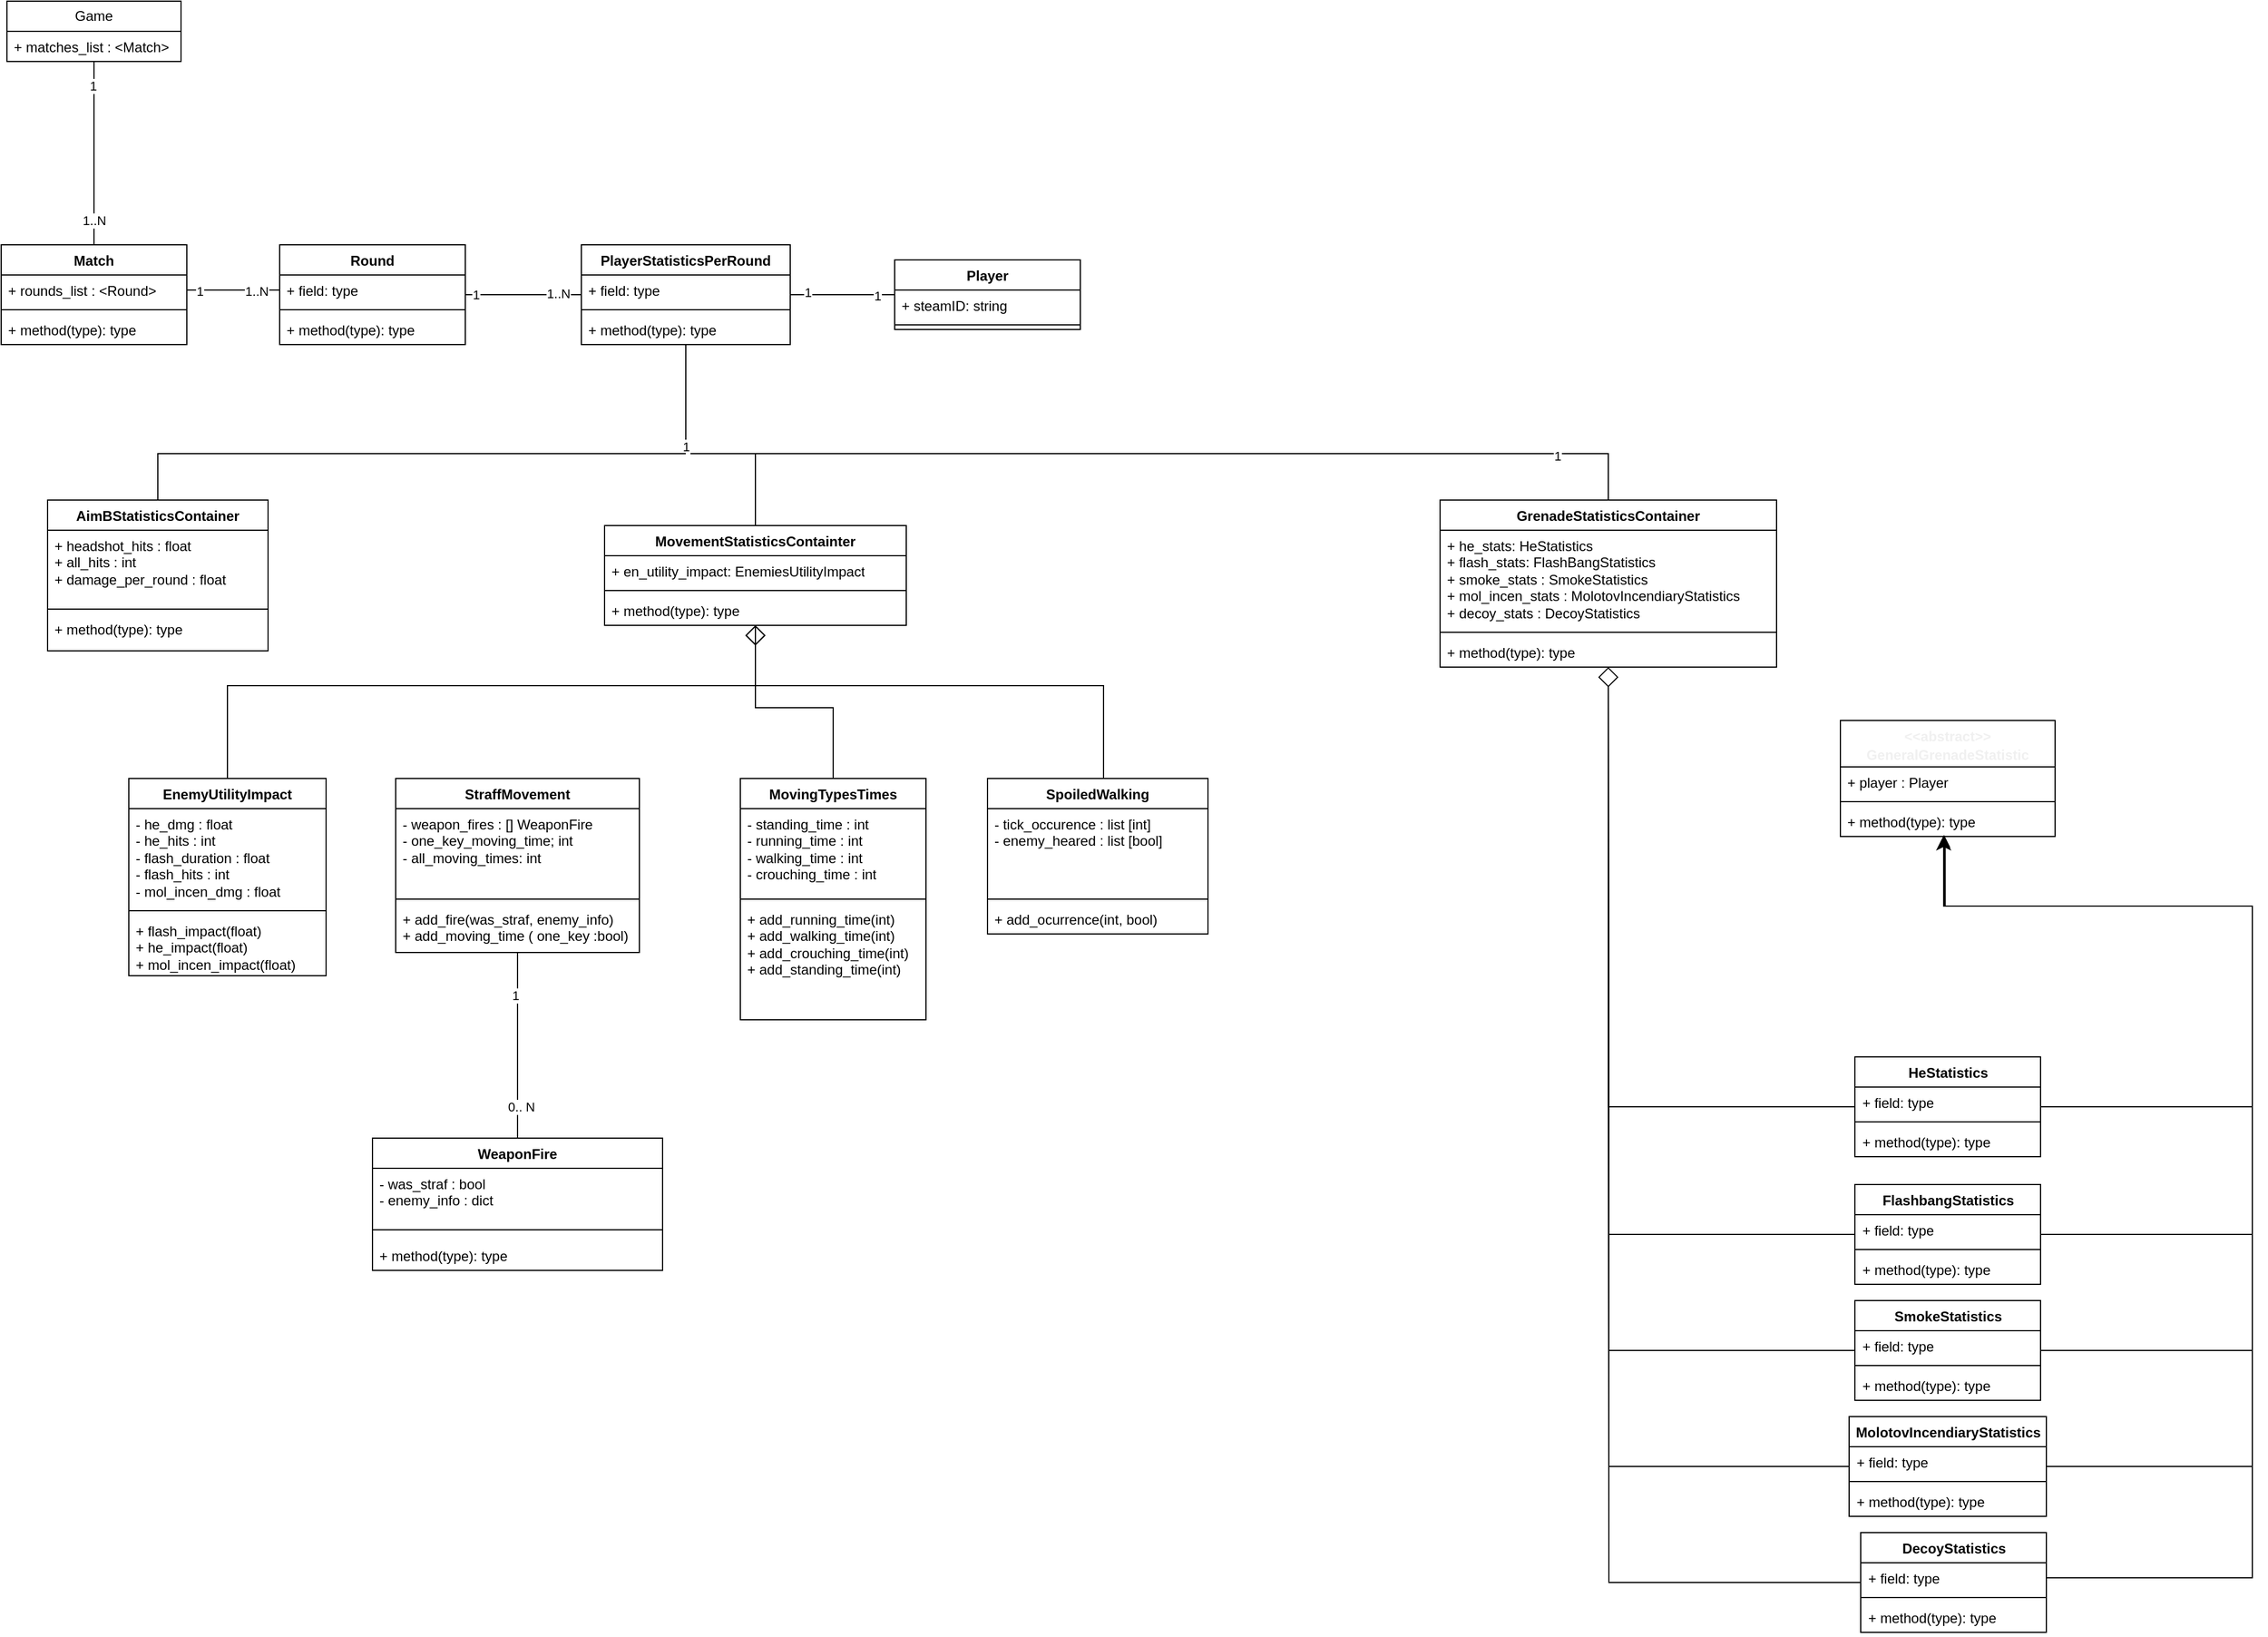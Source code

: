 <mxfile version="21.6.1" type="github">
  <diagram name="Page-1" id="hJo40T_83tcf31W40L3I">
    <mxGraphModel dx="1195" dy="633" grid="1" gridSize="10" guides="1" tooltips="1" connect="1" arrows="1" fold="1" page="1" pageScale="1" pageWidth="827" pageHeight="1169" math="0" shadow="0">
      <root>
        <mxCell id="0" />
        <mxCell id="1" parent="0" />
        <mxCell id="QiXR73xLZiOVpb5xyqRf-2" value="Game" style="swimlane;fontStyle=0;childLayout=stackLayout;horizontal=1;startSize=26;fillColor=none;horizontalStack=0;resizeParent=1;resizeParentMax=0;resizeLast=0;collapsible=1;marginBottom=0;whiteSpace=wrap;html=1;" parent="1" vertex="1">
          <mxGeometry x="35" y="170" width="150" height="52" as="geometry" />
        </mxCell>
        <mxCell id="QiXR73xLZiOVpb5xyqRf-3" value="+ matches_list : &amp;lt;Match&amp;gt;" style="text;strokeColor=none;fillColor=none;align=left;verticalAlign=top;spacingLeft=4;spacingRight=4;overflow=hidden;rotatable=0;points=[[0,0.5],[1,0.5]];portConstraint=eastwest;whiteSpace=wrap;html=1;" parent="QiXR73xLZiOVpb5xyqRf-2" vertex="1">
          <mxGeometry y="26" width="150" height="26" as="geometry" />
        </mxCell>
        <mxCell id="QiXR73xLZiOVpb5xyqRf-52" style="edgeStyle=orthogonalEdgeStyle;rounded=0;orthogonalLoop=1;jettySize=auto;html=1;endArrow=none;endFill=0;startArrow=none;startFill=0;endSize=10;startSize=10;" parent="1" source="QiXR73xLZiOVpb5xyqRf-6" target="QiXR73xLZiOVpb5xyqRf-2" edge="1">
          <mxGeometry relative="1" as="geometry" />
        </mxCell>
        <mxCell id="spZrkNUQqCgt04SdgscV-13" value="1" style="edgeLabel;html=1;align=center;verticalAlign=middle;resizable=0;points=[];" parent="QiXR73xLZiOVpb5xyqRf-52" vertex="1" connectable="0">
          <mxGeometry x="0.736" y="1" relative="1" as="geometry">
            <mxPoint as="offset" />
          </mxGeometry>
        </mxCell>
        <mxCell id="spZrkNUQqCgt04SdgscV-14" value="1..N" style="edgeLabel;html=1;align=center;verticalAlign=middle;resizable=0;points=[];" parent="QiXR73xLZiOVpb5xyqRf-52" vertex="1" connectable="0">
          <mxGeometry x="-0.73" y="4" relative="1" as="geometry">
            <mxPoint x="4" as="offset" />
          </mxGeometry>
        </mxCell>
        <mxCell id="QiXR73xLZiOVpb5xyqRf-6" value="Match" style="swimlane;fontStyle=1;align=center;verticalAlign=top;childLayout=stackLayout;horizontal=1;startSize=26;horizontalStack=0;resizeParent=1;resizeParentMax=0;resizeLast=0;collapsible=1;marginBottom=0;whiteSpace=wrap;html=1;" parent="1" vertex="1">
          <mxGeometry x="30" y="380" width="160" height="86" as="geometry" />
        </mxCell>
        <mxCell id="QiXR73xLZiOVpb5xyqRf-7" value="+ rounds_list : &amp;lt;Round&amp;gt;&lt;br&gt;" style="text;strokeColor=none;fillColor=none;align=left;verticalAlign=top;spacingLeft=4;spacingRight=4;overflow=hidden;rotatable=0;points=[[0,0.5],[1,0.5]];portConstraint=eastwest;whiteSpace=wrap;html=1;" parent="QiXR73xLZiOVpb5xyqRf-6" vertex="1">
          <mxGeometry y="26" width="160" height="26" as="geometry" />
        </mxCell>
        <mxCell id="QiXR73xLZiOVpb5xyqRf-8" value="" style="line;strokeWidth=1;fillColor=none;align=left;verticalAlign=middle;spacingTop=-1;spacingLeft=3;spacingRight=3;rotatable=0;labelPosition=right;points=[];portConstraint=eastwest;strokeColor=inherit;" parent="QiXR73xLZiOVpb5xyqRf-6" vertex="1">
          <mxGeometry y="52" width="160" height="8" as="geometry" />
        </mxCell>
        <mxCell id="QiXR73xLZiOVpb5xyqRf-9" value="+ method(type): type" style="text;strokeColor=none;fillColor=none;align=left;verticalAlign=top;spacingLeft=4;spacingRight=4;overflow=hidden;rotatable=0;points=[[0,0.5],[1,0.5]];portConstraint=eastwest;whiteSpace=wrap;html=1;" parent="QiXR73xLZiOVpb5xyqRf-6" vertex="1">
          <mxGeometry y="60" width="160" height="26" as="geometry" />
        </mxCell>
        <mxCell id="spZrkNUQqCgt04SdgscV-5" style="edgeStyle=orthogonalEdgeStyle;rounded=0;orthogonalLoop=1;jettySize=auto;html=1;entryX=0.5;entryY=0;entryDx=0;entryDy=0;startArrow=none;startFill=0;endArrow=none;endFill=0;startSize=10;endSize=10;" parent="1" source="QiXR73xLZiOVpb5xyqRf-10" target="spZrkNUQqCgt04SdgscV-1" edge="1">
          <mxGeometry relative="1" as="geometry">
            <Array as="points">
              <mxPoint x="620" y="560" />
              <mxPoint x="1415" y="560" />
            </Array>
          </mxGeometry>
        </mxCell>
        <mxCell id="spZrkNUQqCgt04SdgscV-26" value="1" style="edgeLabel;html=1;align=center;verticalAlign=middle;resizable=0;points=[];" parent="spZrkNUQqCgt04SdgscV-5" vertex="1" connectable="0">
          <mxGeometry x="-0.811" relative="1" as="geometry">
            <mxPoint as="offset" />
          </mxGeometry>
        </mxCell>
        <mxCell id="spZrkNUQqCgt04SdgscV-27" value="1" style="edgeLabel;html=1;align=center;verticalAlign=middle;resizable=0;points=[];" parent="spZrkNUQqCgt04SdgscV-5" vertex="1" connectable="0">
          <mxGeometry x="0.819" y="-2" relative="1" as="geometry">
            <mxPoint as="offset" />
          </mxGeometry>
        </mxCell>
        <mxCell id="QiXR73xLZiOVpb5xyqRf-10" value="PlayerStatisticsPerRound" style="swimlane;fontStyle=1;align=center;verticalAlign=top;childLayout=stackLayout;horizontal=1;startSize=26;horizontalStack=0;resizeParent=1;resizeParentMax=0;resizeLast=0;collapsible=1;marginBottom=0;whiteSpace=wrap;html=1;" parent="1" vertex="1">
          <mxGeometry x="530" y="380" width="180" height="86" as="geometry" />
        </mxCell>
        <mxCell id="QiXR73xLZiOVpb5xyqRf-11" value="+ field: type" style="text;strokeColor=none;fillColor=none;align=left;verticalAlign=top;spacingLeft=4;spacingRight=4;overflow=hidden;rotatable=0;points=[[0,0.5],[1,0.5]];portConstraint=eastwest;whiteSpace=wrap;html=1;" parent="QiXR73xLZiOVpb5xyqRf-10" vertex="1">
          <mxGeometry y="26" width="180" height="26" as="geometry" />
        </mxCell>
        <mxCell id="QiXR73xLZiOVpb5xyqRf-12" value="" style="line;strokeWidth=1;fillColor=none;align=left;verticalAlign=middle;spacingTop=-1;spacingLeft=3;spacingRight=3;rotatable=0;labelPosition=right;points=[];portConstraint=eastwest;strokeColor=inherit;" parent="QiXR73xLZiOVpb5xyqRf-10" vertex="1">
          <mxGeometry y="52" width="180" height="8" as="geometry" />
        </mxCell>
        <mxCell id="QiXR73xLZiOVpb5xyqRf-13" value="+ method(type): type" style="text;strokeColor=none;fillColor=none;align=left;verticalAlign=top;spacingLeft=4;spacingRight=4;overflow=hidden;rotatable=0;points=[[0,0.5],[1,0.5]];portConstraint=eastwest;whiteSpace=wrap;html=1;" parent="QiXR73xLZiOVpb5xyqRf-10" vertex="1">
          <mxGeometry y="60" width="180" height="26" as="geometry" />
        </mxCell>
        <mxCell id="QiXR73xLZiOVpb5xyqRf-15" style="edgeStyle=orthogonalEdgeStyle;rounded=0;orthogonalLoop=1;jettySize=auto;html=1;entryX=0;entryY=0.5;entryDx=0;entryDy=0;endArrow=none;endFill=0;startArrow=none;startFill=0;endSize=10;startSize=10;" parent="1" source="QiXR73xLZiOVpb5xyqRf-7" target="X4iNpUNOagSBQA0nPWVd-2" edge="1">
          <mxGeometry relative="1" as="geometry" />
        </mxCell>
        <mxCell id="spZrkNUQqCgt04SdgscV-15" value="1" style="edgeLabel;html=1;align=center;verticalAlign=middle;resizable=0;points=[];" parent="QiXR73xLZiOVpb5xyqRf-15" vertex="1" connectable="0">
          <mxGeometry x="-0.738" y="-1" relative="1" as="geometry">
            <mxPoint as="offset" />
          </mxGeometry>
        </mxCell>
        <mxCell id="spZrkNUQqCgt04SdgscV-16" value="1..N" style="edgeLabel;html=1;align=center;verticalAlign=middle;resizable=0;points=[];" parent="QiXR73xLZiOVpb5xyqRf-15" vertex="1" connectable="0">
          <mxGeometry x="0.7" y="2" relative="1" as="geometry">
            <mxPoint x="-8" y="3" as="offset" />
          </mxGeometry>
        </mxCell>
        <mxCell id="QiXR73xLZiOVpb5xyqRf-16" value="&lt;font style=&quot;font-size: 12px;&quot;&gt;&amp;lt;&amp;lt;abstract&amp;gt;&amp;gt;&lt;br&gt;&lt;/font&gt;&lt;div style=&quot;line-height: 19px;&quot;&gt;&lt;font style=&quot;font-size: 12px;&quot;&gt;GeneralGrenadeStatistic&lt;/font&gt;&lt;/div&gt;" style="swimlane;fontStyle=1;align=center;verticalAlign=top;childLayout=stackLayout;horizontal=1;startSize=40;horizontalStack=0;resizeParent=1;resizeParentMax=0;resizeLast=0;collapsible=1;marginBottom=0;whiteSpace=wrap;html=1;fontFamily=Helvetica;fontColor=#F0F0F0;labelBackgroundColor=none;" parent="1" vertex="1">
          <mxGeometry x="1615" y="790" width="185" height="100" as="geometry">
            <mxRectangle x="495" y="530" width="180" height="50" as="alternateBounds" />
          </mxGeometry>
        </mxCell>
        <mxCell id="QiXR73xLZiOVpb5xyqRf-17" value="+ player : Player&lt;br&gt;" style="text;strokeColor=none;fillColor=none;align=left;verticalAlign=top;spacingLeft=4;spacingRight=4;overflow=hidden;rotatable=0;points=[[0,0.5],[1,0.5]];portConstraint=eastwest;whiteSpace=wrap;html=1;" parent="QiXR73xLZiOVpb5xyqRf-16" vertex="1">
          <mxGeometry y="40" width="185" height="26" as="geometry" />
        </mxCell>
        <mxCell id="QiXR73xLZiOVpb5xyqRf-18" value="" style="line;strokeWidth=1;fillColor=none;align=left;verticalAlign=middle;spacingTop=-1;spacingLeft=3;spacingRight=3;rotatable=0;labelPosition=right;points=[];portConstraint=eastwest;strokeColor=inherit;" parent="QiXR73xLZiOVpb5xyqRf-16" vertex="1">
          <mxGeometry y="66" width="185" height="8" as="geometry" />
        </mxCell>
        <mxCell id="QiXR73xLZiOVpb5xyqRf-19" value="+ method(type): type" style="text;strokeColor=none;fillColor=none;align=left;verticalAlign=top;spacingLeft=4;spacingRight=4;overflow=hidden;rotatable=0;points=[[0,0.5],[1,0.5]];portConstraint=eastwest;whiteSpace=wrap;html=1;" parent="QiXR73xLZiOVpb5xyqRf-16" vertex="1">
          <mxGeometry y="74" width="185" height="26" as="geometry" />
        </mxCell>
        <mxCell id="QiXR73xLZiOVpb5xyqRf-40" style="edgeStyle=orthogonalEdgeStyle;rounded=0;orthogonalLoop=1;jettySize=auto;html=1;entryX=0.481;entryY=0.962;entryDx=0;entryDy=0;entryPerimeter=0;endSize=10;" parent="1" source="QiXR73xLZiOVpb5xyqRf-24" target="QiXR73xLZiOVpb5xyqRf-19" edge="1">
          <mxGeometry relative="1" as="geometry">
            <Array as="points">
              <mxPoint x="1970" y="1123.0" />
              <mxPoint x="1970" y="950.0" />
              <mxPoint x="1704" y="950.0" />
            </Array>
          </mxGeometry>
        </mxCell>
        <mxCell id="spZrkNUQqCgt04SdgscV-32" style="edgeStyle=orthogonalEdgeStyle;rounded=0;orthogonalLoop=1;jettySize=auto;html=1;endArrow=diamond;endFill=0;endSize=15;startSize=15;strokeWidth=1;" parent="1" source="QiXR73xLZiOVpb5xyqRf-24" target="spZrkNUQqCgt04SdgscV-1" edge="1">
          <mxGeometry relative="1" as="geometry" />
        </mxCell>
        <mxCell id="QiXR73xLZiOVpb5xyqRf-24" value="HeStatistics" style="swimlane;fontStyle=1;align=center;verticalAlign=top;childLayout=stackLayout;horizontal=1;startSize=26;horizontalStack=0;resizeParent=1;resizeParentMax=0;resizeLast=0;collapsible=1;marginBottom=0;whiteSpace=wrap;html=1;" parent="1" vertex="1">
          <mxGeometry x="1627.5" y="1080.0" width="160" height="86" as="geometry" />
        </mxCell>
        <mxCell id="QiXR73xLZiOVpb5xyqRf-25" value="+ field: type" style="text;strokeColor=none;fillColor=none;align=left;verticalAlign=top;spacingLeft=4;spacingRight=4;overflow=hidden;rotatable=0;points=[[0,0.5],[1,0.5]];portConstraint=eastwest;whiteSpace=wrap;html=1;" parent="QiXR73xLZiOVpb5xyqRf-24" vertex="1">
          <mxGeometry y="26" width="160" height="26" as="geometry" />
        </mxCell>
        <mxCell id="QiXR73xLZiOVpb5xyqRf-26" value="" style="line;strokeWidth=1;fillColor=none;align=left;verticalAlign=middle;spacingTop=-1;spacingLeft=3;spacingRight=3;rotatable=0;labelPosition=right;points=[];portConstraint=eastwest;strokeColor=inherit;" parent="QiXR73xLZiOVpb5xyqRf-24" vertex="1">
          <mxGeometry y="52" width="160" height="8" as="geometry" />
        </mxCell>
        <mxCell id="QiXR73xLZiOVpb5xyqRf-27" value="+ method(type): type" style="text;strokeColor=none;fillColor=none;align=left;verticalAlign=top;spacingLeft=4;spacingRight=4;overflow=hidden;rotatable=0;points=[[0,0.5],[1,0.5]];portConstraint=eastwest;whiteSpace=wrap;html=1;" parent="QiXR73xLZiOVpb5xyqRf-24" vertex="1">
          <mxGeometry y="60" width="160" height="26" as="geometry" />
        </mxCell>
        <mxCell id="spZrkNUQqCgt04SdgscV-30" style="edgeStyle=orthogonalEdgeStyle;rounded=0;orthogonalLoop=1;jettySize=auto;html=1;" parent="1" source="QiXR73xLZiOVpb5xyqRf-28" target="QiXR73xLZiOVpb5xyqRf-16" edge="1">
          <mxGeometry relative="1" as="geometry">
            <Array as="points">
              <mxPoint x="1970" y="1233.0" />
              <mxPoint x="1970" y="950.0" />
              <mxPoint x="1705" y="950.0" />
            </Array>
          </mxGeometry>
        </mxCell>
        <mxCell id="spZrkNUQqCgt04SdgscV-34" style="edgeStyle=orthogonalEdgeStyle;rounded=0;orthogonalLoop=1;jettySize=auto;html=1;endArrow=none;endFill=0;" parent="1" source="QiXR73xLZiOVpb5xyqRf-28" edge="1">
          <mxGeometry relative="1" as="geometry">
            <mxPoint x="1415" y="760" as="targetPoint" />
          </mxGeometry>
        </mxCell>
        <mxCell id="QiXR73xLZiOVpb5xyqRf-28" value="FlashbangStatistics" style="swimlane;fontStyle=1;align=center;verticalAlign=top;childLayout=stackLayout;horizontal=1;startSize=26;horizontalStack=0;resizeParent=1;resizeParentMax=0;resizeLast=0;collapsible=1;marginBottom=0;whiteSpace=wrap;html=1;" parent="1" vertex="1">
          <mxGeometry x="1627.5" y="1190.0" width="160" height="86" as="geometry" />
        </mxCell>
        <mxCell id="QiXR73xLZiOVpb5xyqRf-29" value="+ field: type" style="text;strokeColor=none;fillColor=none;align=left;verticalAlign=top;spacingLeft=4;spacingRight=4;overflow=hidden;rotatable=0;points=[[0,0.5],[1,0.5]];portConstraint=eastwest;whiteSpace=wrap;html=1;" parent="QiXR73xLZiOVpb5xyqRf-28" vertex="1">
          <mxGeometry y="26" width="160" height="26" as="geometry" />
        </mxCell>
        <mxCell id="QiXR73xLZiOVpb5xyqRf-30" value="" style="line;strokeWidth=1;fillColor=none;align=left;verticalAlign=middle;spacingTop=-1;spacingLeft=3;spacingRight=3;rotatable=0;labelPosition=right;points=[];portConstraint=eastwest;strokeColor=inherit;" parent="QiXR73xLZiOVpb5xyqRf-28" vertex="1">
          <mxGeometry y="52" width="160" height="8" as="geometry" />
        </mxCell>
        <mxCell id="QiXR73xLZiOVpb5xyqRf-31" value="+ method(type): type" style="text;strokeColor=none;fillColor=none;align=left;verticalAlign=top;spacingLeft=4;spacingRight=4;overflow=hidden;rotatable=0;points=[[0,0.5],[1,0.5]];portConstraint=eastwest;whiteSpace=wrap;html=1;" parent="QiXR73xLZiOVpb5xyqRf-28" vertex="1">
          <mxGeometry y="60" width="160" height="26" as="geometry" />
        </mxCell>
        <mxCell id="uZv1GPvGloLK0zktThD6-3" style="edgeStyle=orthogonalEdgeStyle;rounded=0;orthogonalLoop=1;jettySize=auto;html=1;entryX=0.483;entryY=1.026;entryDx=0;entryDy=0;entryPerimeter=0;" parent="1" source="QiXR73xLZiOVpb5xyqRf-32" target="QiXR73xLZiOVpb5xyqRf-19" edge="1">
          <mxGeometry relative="1" as="geometry">
            <Array as="points">
              <mxPoint x="1970" y="1333.0" />
              <mxPoint x="1970" y="950.0" />
              <mxPoint x="1704" y="950.0" />
            </Array>
          </mxGeometry>
        </mxCell>
        <mxCell id="spZrkNUQqCgt04SdgscV-35" style="edgeStyle=orthogonalEdgeStyle;rounded=0;orthogonalLoop=1;jettySize=auto;html=1;endArrow=none;endFill=0;" parent="1" source="QiXR73xLZiOVpb5xyqRf-32" edge="1">
          <mxGeometry relative="1" as="geometry">
            <mxPoint x="1415" y="760" as="targetPoint" />
          </mxGeometry>
        </mxCell>
        <mxCell id="QiXR73xLZiOVpb5xyqRf-32" value="SmokeStatistics" style="swimlane;fontStyle=1;align=center;verticalAlign=top;childLayout=stackLayout;horizontal=1;startSize=26;horizontalStack=0;resizeParent=1;resizeParentMax=0;resizeLast=0;collapsible=1;marginBottom=0;whiteSpace=wrap;html=1;" parent="1" vertex="1">
          <mxGeometry x="1627.5" y="1290.0" width="160" height="86" as="geometry" />
        </mxCell>
        <mxCell id="QiXR73xLZiOVpb5xyqRf-33" value="+ field: type" style="text;strokeColor=none;fillColor=none;align=left;verticalAlign=top;spacingLeft=4;spacingRight=4;overflow=hidden;rotatable=0;points=[[0,0.5],[1,0.5]];portConstraint=eastwest;whiteSpace=wrap;html=1;" parent="QiXR73xLZiOVpb5xyqRf-32" vertex="1">
          <mxGeometry y="26" width="160" height="26" as="geometry" />
        </mxCell>
        <mxCell id="QiXR73xLZiOVpb5xyqRf-34" value="" style="line;strokeWidth=1;fillColor=none;align=left;verticalAlign=middle;spacingTop=-1;spacingLeft=3;spacingRight=3;rotatable=0;labelPosition=right;points=[];portConstraint=eastwest;strokeColor=inherit;" parent="QiXR73xLZiOVpb5xyqRf-32" vertex="1">
          <mxGeometry y="52" width="160" height="8" as="geometry" />
        </mxCell>
        <mxCell id="QiXR73xLZiOVpb5xyqRf-35" value="+ method(type): type" style="text;strokeColor=none;fillColor=none;align=left;verticalAlign=top;spacingLeft=4;spacingRight=4;overflow=hidden;rotatable=0;points=[[0,0.5],[1,0.5]];portConstraint=eastwest;whiteSpace=wrap;html=1;" parent="QiXR73xLZiOVpb5xyqRf-32" vertex="1">
          <mxGeometry y="60" width="160" height="26" as="geometry" />
        </mxCell>
        <mxCell id="uZv1GPvGloLK0zktThD6-2" style="edgeStyle=orthogonalEdgeStyle;rounded=0;orthogonalLoop=1;jettySize=auto;html=1;entryX=0.483;entryY=0.965;entryDx=0;entryDy=0;entryPerimeter=0;endArrow=none;endFill=0;" parent="1" source="QiXR73xLZiOVpb5xyqRf-36" target="QiXR73xLZiOVpb5xyqRf-19" edge="1">
          <mxGeometry relative="1" as="geometry">
            <Array as="points">
              <mxPoint x="1970" y="1433.0" />
              <mxPoint x="1970" y="950.0" />
              <mxPoint x="1704" y="950.0" />
            </Array>
          </mxGeometry>
        </mxCell>
        <mxCell id="spZrkNUQqCgt04SdgscV-36" style="edgeStyle=orthogonalEdgeStyle;rounded=0;orthogonalLoop=1;jettySize=auto;html=1;endArrow=none;endFill=0;" parent="1" source="QiXR73xLZiOVpb5xyqRf-36" edge="1">
          <mxGeometry relative="1" as="geometry">
            <mxPoint x="1415" y="760" as="targetPoint" />
          </mxGeometry>
        </mxCell>
        <mxCell id="QiXR73xLZiOVpb5xyqRf-36" value="MolotovIncendiaryStatistics&lt;br&gt;" style="swimlane;fontStyle=1;align=center;verticalAlign=top;childLayout=stackLayout;horizontal=1;startSize=26;horizontalStack=0;resizeParent=1;resizeParentMax=0;resizeLast=0;collapsible=1;marginBottom=0;whiteSpace=wrap;html=1;" parent="1" vertex="1">
          <mxGeometry x="1622.5" y="1390.0" width="170" height="86" as="geometry" />
        </mxCell>
        <mxCell id="QiXR73xLZiOVpb5xyqRf-37" value="+ field: type" style="text;strokeColor=none;fillColor=none;align=left;verticalAlign=top;spacingLeft=4;spacingRight=4;overflow=hidden;rotatable=0;points=[[0,0.5],[1,0.5]];portConstraint=eastwest;whiteSpace=wrap;html=1;" parent="QiXR73xLZiOVpb5xyqRf-36" vertex="1">
          <mxGeometry y="26" width="170" height="26" as="geometry" />
        </mxCell>
        <mxCell id="QiXR73xLZiOVpb5xyqRf-38" value="" style="line;strokeWidth=1;fillColor=none;align=left;verticalAlign=middle;spacingTop=-1;spacingLeft=3;spacingRight=3;rotatable=0;labelPosition=right;points=[];portConstraint=eastwest;strokeColor=inherit;" parent="QiXR73xLZiOVpb5xyqRf-36" vertex="1">
          <mxGeometry y="52" width="170" height="8" as="geometry" />
        </mxCell>
        <mxCell id="QiXR73xLZiOVpb5xyqRf-39" value="+ method(type): type" style="text;strokeColor=none;fillColor=none;align=left;verticalAlign=top;spacingLeft=4;spacingRight=4;overflow=hidden;rotatable=0;points=[[0,0.5],[1,0.5]];portConstraint=eastwest;whiteSpace=wrap;html=1;" parent="QiXR73xLZiOVpb5xyqRf-36" vertex="1">
          <mxGeometry y="60" width="170" height="26" as="geometry" />
        </mxCell>
        <mxCell id="X4iNpUNOagSBQA0nPWVd-7" style="edgeStyle=orthogonalEdgeStyle;rounded=0;orthogonalLoop=1;jettySize=auto;html=1;endArrow=none;endFill=0;startArrow=none;startFill=0;endSize=10;startSize=10;" parent="1" source="QiXR73xLZiOVpb5xyqRf-47" target="QiXR73xLZiOVpb5xyqRf-10" edge="1">
          <mxGeometry relative="1" as="geometry" />
        </mxCell>
        <mxCell id="spZrkNUQqCgt04SdgscV-23" value="1" style="edgeLabel;html=1;align=center;verticalAlign=middle;resizable=0;points=[];" parent="X4iNpUNOagSBQA0nPWVd-7" vertex="1" connectable="0">
          <mxGeometry x="-0.655" y="1" relative="1" as="geometry">
            <mxPoint as="offset" />
          </mxGeometry>
        </mxCell>
        <mxCell id="spZrkNUQqCgt04SdgscV-24" value="1" style="edgeLabel;html=1;align=center;verticalAlign=middle;resizable=0;points=[];" parent="X4iNpUNOagSBQA0nPWVd-7" vertex="1" connectable="0">
          <mxGeometry x="0.678" y="-2" relative="1" as="geometry">
            <mxPoint as="offset" />
          </mxGeometry>
        </mxCell>
        <mxCell id="QiXR73xLZiOVpb5xyqRf-47" value="Player&lt;br&gt;" style="swimlane;fontStyle=1;align=center;verticalAlign=top;childLayout=stackLayout;horizontal=1;startSize=26;horizontalStack=0;resizeParent=1;resizeParentMax=0;resizeLast=0;collapsible=1;marginBottom=0;whiteSpace=wrap;html=1;" parent="1" vertex="1">
          <mxGeometry x="800" y="393" width="160" height="60" as="geometry" />
        </mxCell>
        <mxCell id="QiXR73xLZiOVpb5xyqRf-48" value="+ steamID: string&lt;br&gt;" style="text;strokeColor=none;fillColor=none;align=left;verticalAlign=top;spacingLeft=4;spacingRight=4;overflow=hidden;rotatable=0;points=[[0,0.5],[1,0.5]];portConstraint=eastwest;whiteSpace=wrap;html=1;" parent="QiXR73xLZiOVpb5xyqRf-47" vertex="1">
          <mxGeometry y="26" width="160" height="26" as="geometry" />
        </mxCell>
        <mxCell id="QiXR73xLZiOVpb5xyqRf-49" value="" style="line;strokeWidth=1;fillColor=none;align=left;verticalAlign=middle;spacingTop=-1;spacingLeft=3;spacingRight=3;rotatable=0;labelPosition=right;points=[];portConstraint=eastwest;strokeColor=inherit;" parent="QiXR73xLZiOVpb5xyqRf-47" vertex="1">
          <mxGeometry y="52" width="160" height="8" as="geometry" />
        </mxCell>
        <mxCell id="X4iNpUNOagSBQA0nPWVd-5" style="edgeStyle=orthogonalEdgeStyle;rounded=0;orthogonalLoop=1;jettySize=auto;html=1;endArrow=none;endFill=0;startArrow=none;startFill=0;endSize=10;startSize=10;" parent="1" source="X4iNpUNOagSBQA0nPWVd-1" target="QiXR73xLZiOVpb5xyqRf-10" edge="1">
          <mxGeometry relative="1" as="geometry" />
        </mxCell>
        <mxCell id="spZrkNUQqCgt04SdgscV-19" value="1" style="edgeLabel;html=1;align=center;verticalAlign=middle;resizable=0;points=[];" parent="X4iNpUNOagSBQA0nPWVd-5" vertex="1" connectable="0">
          <mxGeometry x="-0.823" relative="1" as="geometry">
            <mxPoint as="offset" />
          </mxGeometry>
        </mxCell>
        <mxCell id="spZrkNUQqCgt04SdgscV-20" value="1..N" style="edgeLabel;html=1;align=center;verticalAlign=middle;resizable=0;points=[];" parent="X4iNpUNOagSBQA0nPWVd-5" vertex="1" connectable="0">
          <mxGeometry x="0.793" y="1" relative="1" as="geometry">
            <mxPoint x="-10" as="offset" />
          </mxGeometry>
        </mxCell>
        <mxCell id="X4iNpUNOagSBQA0nPWVd-1" value="Round" style="swimlane;fontStyle=1;align=center;verticalAlign=top;childLayout=stackLayout;horizontal=1;startSize=26;horizontalStack=0;resizeParent=1;resizeParentMax=0;resizeLast=0;collapsible=1;marginBottom=0;whiteSpace=wrap;html=1;" parent="1" vertex="1">
          <mxGeometry x="270" y="380" width="160" height="86" as="geometry" />
        </mxCell>
        <mxCell id="X4iNpUNOagSBQA0nPWVd-2" value="+ field: type" style="text;strokeColor=none;fillColor=none;align=left;verticalAlign=top;spacingLeft=4;spacingRight=4;overflow=hidden;rotatable=0;points=[[0,0.5],[1,0.5]];portConstraint=eastwest;whiteSpace=wrap;html=1;" parent="X4iNpUNOagSBQA0nPWVd-1" vertex="1">
          <mxGeometry y="26" width="160" height="26" as="geometry" />
        </mxCell>
        <mxCell id="X4iNpUNOagSBQA0nPWVd-3" value="" style="line;strokeWidth=1;fillColor=none;align=left;verticalAlign=middle;spacingTop=-1;spacingLeft=3;spacingRight=3;rotatable=0;labelPosition=right;points=[];portConstraint=eastwest;strokeColor=inherit;" parent="X4iNpUNOagSBQA0nPWVd-1" vertex="1">
          <mxGeometry y="52" width="160" height="8" as="geometry" />
        </mxCell>
        <mxCell id="X4iNpUNOagSBQA0nPWVd-4" value="+ method(type): type" style="text;strokeColor=none;fillColor=none;align=left;verticalAlign=top;spacingLeft=4;spacingRight=4;overflow=hidden;rotatable=0;points=[[0,0.5],[1,0.5]];portConstraint=eastwest;whiteSpace=wrap;html=1;" parent="X4iNpUNOagSBQA0nPWVd-1" vertex="1">
          <mxGeometry y="60" width="160" height="26" as="geometry" />
        </mxCell>
        <mxCell id="X4iNpUNOagSBQA0nPWVd-16" style="edgeStyle=orthogonalEdgeStyle;rounded=0;orthogonalLoop=1;jettySize=auto;html=1;entryX=0.488;entryY=1.038;entryDx=0;entryDy=0;entryPerimeter=0;exitX=1;exitY=0.5;exitDx=0;exitDy=0;startSize=10;" parent="1" source="spZrkNUQqCgt04SdgscV-28" target="QiXR73xLZiOVpb5xyqRf-19" edge="1">
          <mxGeometry relative="1" as="geometry">
            <mxPoint x="1910" y="1590.0" as="sourcePoint" />
            <Array as="points">
              <mxPoint x="1970" y="1529.0" />
              <mxPoint x="1970" y="950.0" />
              <mxPoint x="1705" y="950.0" />
            </Array>
          </mxGeometry>
        </mxCell>
        <mxCell id="spZrkNUQqCgt04SdgscV-37" style="edgeStyle=orthogonalEdgeStyle;rounded=0;orthogonalLoop=1;jettySize=auto;html=1;endArrow=none;endFill=0;" parent="1" source="X4iNpUNOagSBQA0nPWVd-9" edge="1">
          <mxGeometry relative="1" as="geometry">
            <mxPoint x="1415" y="760" as="targetPoint" />
          </mxGeometry>
        </mxCell>
        <mxCell id="X4iNpUNOagSBQA0nPWVd-9" value="DecoyStatistics&lt;br&gt;" style="swimlane;fontStyle=1;align=center;verticalAlign=top;childLayout=stackLayout;horizontal=1;startSize=26;horizontalStack=0;resizeParent=1;resizeParentMax=0;resizeLast=0;collapsible=1;marginBottom=0;whiteSpace=wrap;html=1;" parent="1" vertex="1">
          <mxGeometry x="1632.5" y="1490.0" width="160" height="86" as="geometry">
            <mxRectangle x="900" y="720" width="130" height="30" as="alternateBounds" />
          </mxGeometry>
        </mxCell>
        <mxCell id="spZrkNUQqCgt04SdgscV-28" value="+ field: type" style="text;strokeColor=none;fillColor=none;align=left;verticalAlign=top;spacingLeft=4;spacingRight=4;overflow=hidden;rotatable=0;points=[[0,0.5],[1,0.5]];portConstraint=eastwest;whiteSpace=wrap;html=1;" parent="X4iNpUNOagSBQA0nPWVd-9" vertex="1">
          <mxGeometry y="26" width="160" height="26" as="geometry" />
        </mxCell>
        <mxCell id="X4iNpUNOagSBQA0nPWVd-11" value="" style="line;strokeWidth=1;fillColor=none;align=left;verticalAlign=middle;spacingTop=-1;spacingLeft=3;spacingRight=3;rotatable=0;labelPosition=right;points=[];portConstraint=eastwest;strokeColor=inherit;" parent="X4iNpUNOagSBQA0nPWVd-9" vertex="1">
          <mxGeometry y="52" width="160" height="8" as="geometry" />
        </mxCell>
        <mxCell id="X4iNpUNOagSBQA0nPWVd-12" value="+ method(type): type" style="text;strokeColor=none;fillColor=none;align=left;verticalAlign=top;spacingLeft=4;spacingRight=4;overflow=hidden;rotatable=0;points=[[0,0.5],[1,0.5]];portConstraint=eastwest;whiteSpace=wrap;html=1;" parent="X4iNpUNOagSBQA0nPWVd-9" vertex="1">
          <mxGeometry y="60" width="160" height="26" as="geometry" />
        </mxCell>
        <mxCell id="spZrkNUQqCgt04SdgscV-1" value="GrenadeStatisticsContainer&lt;br&gt;" style="swimlane;fontStyle=1;align=center;verticalAlign=top;childLayout=stackLayout;horizontal=1;startSize=26;horizontalStack=0;resizeParent=1;resizeParentMax=0;resizeLast=0;collapsible=1;marginBottom=0;whiteSpace=wrap;html=1;" parent="1" vertex="1">
          <mxGeometry x="1270" y="600" width="290" height="144" as="geometry" />
        </mxCell>
        <mxCell id="spZrkNUQqCgt04SdgscV-2" value="+ he_stats: HeStatistics&lt;br&gt;+ flash_stats: FlashBangStatistics&lt;br&gt;+ smoke_stats : SmokeStatistics&lt;br&gt;+ mol_incen_stats : MolotovIncendiaryStatistics&lt;br&gt;+ decoy_stats : DecoyStatistics" style="text;strokeColor=none;fillColor=none;align=left;verticalAlign=top;spacingLeft=4;spacingRight=4;overflow=hidden;rotatable=0;points=[[0,0.5],[1,0.5]];portConstraint=eastwest;whiteSpace=wrap;html=1;" parent="spZrkNUQqCgt04SdgscV-1" vertex="1">
          <mxGeometry y="26" width="290" height="84" as="geometry" />
        </mxCell>
        <mxCell id="spZrkNUQqCgt04SdgscV-3" value="" style="line;strokeWidth=1;fillColor=none;align=left;verticalAlign=middle;spacingTop=-1;spacingLeft=3;spacingRight=3;rotatable=0;labelPosition=right;points=[];portConstraint=eastwest;strokeColor=inherit;" parent="spZrkNUQqCgt04SdgscV-1" vertex="1">
          <mxGeometry y="110" width="290" height="8" as="geometry" />
        </mxCell>
        <mxCell id="spZrkNUQqCgt04SdgscV-4" value="+ method(type): type" style="text;strokeColor=none;fillColor=none;align=left;verticalAlign=top;spacingLeft=4;spacingRight=4;overflow=hidden;rotatable=0;points=[[0,0.5],[1,0.5]];portConstraint=eastwest;whiteSpace=wrap;html=1;" parent="spZrkNUQqCgt04SdgscV-1" vertex="1">
          <mxGeometry y="118" width="290" height="26" as="geometry" />
        </mxCell>
        <mxCell id="spZrkNUQqCgt04SdgscV-44" style="edgeStyle=orthogonalEdgeStyle;rounded=0;orthogonalLoop=1;jettySize=auto;html=1;endArrow=none;endFill=0;" parent="1" source="spZrkNUQqCgt04SdgscV-38" edge="1">
          <mxGeometry relative="1" as="geometry">
            <mxPoint x="620" y="560" as="targetPoint" />
            <Array as="points">
              <mxPoint x="165" y="560" />
            </Array>
          </mxGeometry>
        </mxCell>
        <mxCell id="spZrkNUQqCgt04SdgscV-38" value="AimBStatisticsContainer&lt;br&gt;" style="swimlane;fontStyle=1;align=center;verticalAlign=top;childLayout=stackLayout;horizontal=1;startSize=26;horizontalStack=0;resizeParent=1;resizeParentMax=0;resizeLast=0;collapsible=1;marginBottom=0;whiteSpace=wrap;html=1;" parent="1" vertex="1">
          <mxGeometry x="70" y="600" width="190" height="130" as="geometry" />
        </mxCell>
        <mxCell id="spZrkNUQqCgt04SdgscV-39" value="+ headshot_hits&amp;nbsp;: float&lt;br&gt;+ all_hits : int&lt;br&gt;+ damage_per_round : float" style="text;strokeColor=none;fillColor=none;align=left;verticalAlign=top;spacingLeft=4;spacingRight=4;overflow=hidden;rotatable=0;points=[[0,0.5],[1,0.5]];portConstraint=eastwest;whiteSpace=wrap;html=1;" parent="spZrkNUQqCgt04SdgscV-38" vertex="1">
          <mxGeometry y="26" width="190" height="64" as="geometry" />
        </mxCell>
        <mxCell id="spZrkNUQqCgt04SdgscV-40" value="" style="line;strokeWidth=1;fillColor=none;align=left;verticalAlign=middle;spacingTop=-1;spacingLeft=3;spacingRight=3;rotatable=0;labelPosition=right;points=[];portConstraint=eastwest;strokeColor=inherit;" parent="spZrkNUQqCgt04SdgscV-38" vertex="1">
          <mxGeometry y="90" width="190" height="8" as="geometry" />
        </mxCell>
        <mxCell id="spZrkNUQqCgt04SdgscV-41" value="+ method(type): type" style="text;strokeColor=none;fillColor=none;align=left;verticalAlign=top;spacingLeft=4;spacingRight=4;overflow=hidden;rotatable=0;points=[[0,0.5],[1,0.5]];portConstraint=eastwest;whiteSpace=wrap;html=1;" parent="spZrkNUQqCgt04SdgscV-38" vertex="1">
          <mxGeometry y="98" width="190" height="32" as="geometry" />
        </mxCell>
        <mxCell id="TSxKwpt8gHwwZr0MDBwS-9" style="edgeStyle=orthogonalEdgeStyle;rounded=0;orthogonalLoop=1;jettySize=auto;html=1;endArrow=none;endFill=0;" parent="1" source="TSxKwpt8gHwwZr0MDBwS-1" edge="1">
          <mxGeometry relative="1" as="geometry">
            <mxPoint x="675" y="560" as="targetPoint" />
            <Array as="points">
              <mxPoint x="680" y="560" />
            </Array>
          </mxGeometry>
        </mxCell>
        <mxCell id="TSxKwpt8gHwwZr0MDBwS-1" value="MovementStatisticsContainter" style="swimlane;fontStyle=1;align=center;verticalAlign=top;childLayout=stackLayout;horizontal=1;startSize=26;horizontalStack=0;resizeParent=1;resizeParentMax=0;resizeLast=0;collapsible=1;marginBottom=0;whiteSpace=wrap;html=1;" parent="1" vertex="1">
          <mxGeometry x="550" y="622" width="260" height="86" as="geometry" />
        </mxCell>
        <mxCell id="TSxKwpt8gHwwZr0MDBwS-2" value="+ en_utility_impact:&amp;nbsp;EnemiesUtilityImpact" style="text;strokeColor=none;fillColor=none;align=left;verticalAlign=top;spacingLeft=4;spacingRight=4;overflow=hidden;rotatable=0;points=[[0,0.5],[1,0.5]];portConstraint=eastwest;whiteSpace=wrap;html=1;" parent="TSxKwpt8gHwwZr0MDBwS-1" vertex="1">
          <mxGeometry y="26" width="260" height="26" as="geometry" />
        </mxCell>
        <mxCell id="TSxKwpt8gHwwZr0MDBwS-3" value="" style="line;strokeWidth=1;fillColor=none;align=left;verticalAlign=middle;spacingTop=-1;spacingLeft=3;spacingRight=3;rotatable=0;labelPosition=right;points=[];portConstraint=eastwest;strokeColor=inherit;" parent="TSxKwpt8gHwwZr0MDBwS-1" vertex="1">
          <mxGeometry y="52" width="260" height="8" as="geometry" />
        </mxCell>
        <mxCell id="TSxKwpt8gHwwZr0MDBwS-4" value="+ method(type): type" style="text;strokeColor=none;fillColor=none;align=left;verticalAlign=top;spacingLeft=4;spacingRight=4;overflow=hidden;rotatable=0;points=[[0,0.5],[1,0.5]];portConstraint=eastwest;whiteSpace=wrap;html=1;" parent="TSxKwpt8gHwwZr0MDBwS-1" vertex="1">
          <mxGeometry y="60" width="260" height="26" as="geometry" />
        </mxCell>
        <mxCell id="TSxKwpt8gHwwZr0MDBwS-16" style="edgeStyle=orthogonalEdgeStyle;rounded=0;orthogonalLoop=1;jettySize=auto;html=1;startSize=15;endSize=15;endArrow=diamond;endFill=0;" parent="1" source="TSxKwpt8gHwwZr0MDBwS-10" target="TSxKwpt8gHwwZr0MDBwS-1" edge="1">
          <mxGeometry relative="1" as="geometry">
            <Array as="points">
              <mxPoint x="225" y="760" />
              <mxPoint x="680" y="760" />
            </Array>
          </mxGeometry>
        </mxCell>
        <mxCell id="TSxKwpt8gHwwZr0MDBwS-10" value="EnemyUtilityImpact" style="swimlane;fontStyle=1;align=center;verticalAlign=top;childLayout=stackLayout;horizontal=1;startSize=26;horizontalStack=0;resizeParent=1;resizeParentMax=0;resizeLast=0;collapsible=1;marginBottom=0;whiteSpace=wrap;html=1;" parent="1" vertex="1">
          <mxGeometry x="140" y="840" width="170" height="170" as="geometry" />
        </mxCell>
        <mxCell id="TSxKwpt8gHwwZr0MDBwS-11" value="- he_dmg : float&lt;br&gt;- he_hits : int&lt;br&gt;- flash_duration : float&lt;br&gt;- flash_hits : int&lt;br&gt;- mol_incen_dmg : float&lt;br&gt;&lt;br&gt;&amp;nbsp;" style="text;strokeColor=none;fillColor=none;align=left;verticalAlign=top;spacingLeft=4;spacingRight=4;overflow=hidden;rotatable=0;points=[[0,0.5],[1,0.5]];portConstraint=eastwest;whiteSpace=wrap;html=1;" parent="TSxKwpt8gHwwZr0MDBwS-10" vertex="1">
          <mxGeometry y="26" width="170" height="84" as="geometry" />
        </mxCell>
        <mxCell id="TSxKwpt8gHwwZr0MDBwS-15" value="" style="line;strokeWidth=1;fillColor=none;align=left;verticalAlign=middle;spacingTop=-1;spacingLeft=3;spacingRight=3;rotatable=0;labelPosition=right;points=[];portConstraint=eastwest;strokeColor=inherit;" parent="TSxKwpt8gHwwZr0MDBwS-10" vertex="1">
          <mxGeometry y="110" width="170" height="8" as="geometry" />
        </mxCell>
        <mxCell id="TSxKwpt8gHwwZr0MDBwS-13" value="+ flash_impact(float)&lt;br&gt;+ he_impact(float)&lt;br&gt;+ mol_incen_impact(float)" style="text;strokeColor=none;fillColor=none;align=left;verticalAlign=top;spacingLeft=4;spacingRight=4;overflow=hidden;rotatable=0;points=[[0,0.5],[1,0.5]];portConstraint=eastwest;whiteSpace=wrap;html=1;" parent="TSxKwpt8gHwwZr0MDBwS-10" vertex="1">
          <mxGeometry y="118" width="170" height="52" as="geometry" />
        </mxCell>
        <mxCell id="TSxKwpt8gHwwZr0MDBwS-21" style="edgeStyle=orthogonalEdgeStyle;rounded=0;orthogonalLoop=1;jettySize=auto;html=1;endArrow=diamond;endFill=0;startSize=16;endSize=15;" parent="1" source="TSxKwpt8gHwwZr0MDBwS-17" target="TSxKwpt8gHwwZr0MDBwS-1" edge="1">
          <mxGeometry relative="1" as="geometry" />
        </mxCell>
        <mxCell id="TSxKwpt8gHwwZr0MDBwS-17" value="MovingTypesTimes&lt;br&gt;" style="swimlane;fontStyle=1;align=center;verticalAlign=top;childLayout=stackLayout;horizontal=1;startSize=26;horizontalStack=0;resizeParent=1;resizeParentMax=0;resizeLast=0;collapsible=1;marginBottom=0;whiteSpace=wrap;html=1;" parent="1" vertex="1">
          <mxGeometry x="667" y="840" width="160" height="208" as="geometry" />
        </mxCell>
        <mxCell id="TSxKwpt8gHwwZr0MDBwS-18" value="- standing_time : int&lt;br&gt;-&amp;nbsp;running_time : int&lt;br&gt;- walking_time : int&lt;br&gt;- crouching_time : int" style="text;strokeColor=none;fillColor=none;align=left;verticalAlign=top;spacingLeft=4;spacingRight=4;overflow=hidden;rotatable=0;points=[[0,0.5],[1,0.5]];portConstraint=eastwest;whiteSpace=wrap;html=1;" parent="TSxKwpt8gHwwZr0MDBwS-17" vertex="1">
          <mxGeometry y="26" width="160" height="74" as="geometry" />
        </mxCell>
        <mxCell id="TSxKwpt8gHwwZr0MDBwS-19" value="" style="line;strokeWidth=1;fillColor=none;align=left;verticalAlign=middle;spacingTop=-1;spacingLeft=3;spacingRight=3;rotatable=0;labelPosition=right;points=[];portConstraint=eastwest;strokeColor=inherit;" parent="TSxKwpt8gHwwZr0MDBwS-17" vertex="1">
          <mxGeometry y="100" width="160" height="8" as="geometry" />
        </mxCell>
        <mxCell id="TSxKwpt8gHwwZr0MDBwS-20" value="+ add_running_time(int)&lt;br&gt;+ add_walking_time(int)&lt;br&gt;+ add_crouching_time(int)&lt;br&gt;+ add_standing_time(int)" style="text;strokeColor=none;fillColor=none;align=left;verticalAlign=top;spacingLeft=4;spacingRight=4;overflow=hidden;rotatable=0;points=[[0,0.5],[1,0.5]];portConstraint=eastwest;whiteSpace=wrap;html=1;" parent="TSxKwpt8gHwwZr0MDBwS-17" vertex="1">
          <mxGeometry y="108" width="160" height="100" as="geometry" />
        </mxCell>
        <mxCell id="ndhO5RP11n0E17Osrh5t-5" style="edgeStyle=orthogonalEdgeStyle;rounded=0;orthogonalLoop=1;jettySize=auto;html=1;endArrow=none;endFill=0;" parent="1" source="ndhO5RP11n0E17Osrh5t-1" target="TSxKwpt8gHwwZr0MDBwS-1" edge="1">
          <mxGeometry relative="1" as="geometry">
            <Array as="points">
              <mxPoint x="980" y="760" />
              <mxPoint x="680" y="760" />
            </Array>
          </mxGeometry>
        </mxCell>
        <mxCell id="ndhO5RP11n0E17Osrh5t-1" value="SpoiledWalking" style="swimlane;fontStyle=1;align=center;verticalAlign=top;childLayout=stackLayout;horizontal=1;startSize=26;horizontalStack=0;resizeParent=1;resizeParentMax=0;resizeLast=0;collapsible=1;marginBottom=0;whiteSpace=wrap;html=1;" parent="1" vertex="1">
          <mxGeometry x="880" y="840" width="190" height="134" as="geometry" />
        </mxCell>
        <mxCell id="ndhO5RP11n0E17Osrh5t-2" value="- tick_occurence : list [int]&lt;br&gt;- enemy_heared : list [bool]" style="text;strokeColor=none;fillColor=none;align=left;verticalAlign=top;spacingLeft=4;spacingRight=4;overflow=hidden;rotatable=0;points=[[0,0.5],[1,0.5]];portConstraint=eastwest;whiteSpace=wrap;html=1;" parent="ndhO5RP11n0E17Osrh5t-1" vertex="1">
          <mxGeometry y="26" width="190" height="74" as="geometry" />
        </mxCell>
        <mxCell id="ndhO5RP11n0E17Osrh5t-3" value="" style="line;strokeWidth=1;fillColor=none;align=left;verticalAlign=middle;spacingTop=-1;spacingLeft=3;spacingRight=3;rotatable=0;labelPosition=right;points=[];portConstraint=eastwest;strokeColor=inherit;" parent="ndhO5RP11n0E17Osrh5t-1" vertex="1">
          <mxGeometry y="100" width="190" height="8" as="geometry" />
        </mxCell>
        <mxCell id="ndhO5RP11n0E17Osrh5t-4" value="+ add_ocurrence(int, bool)" style="text;strokeColor=none;fillColor=none;align=left;verticalAlign=top;spacingLeft=4;spacingRight=4;overflow=hidden;rotatable=0;points=[[0,0.5],[1,0.5]];portConstraint=eastwest;whiteSpace=wrap;html=1;" parent="ndhO5RP11n0E17Osrh5t-1" vertex="1">
          <mxGeometry y="108" width="190" height="26" as="geometry" />
        </mxCell>
        <mxCell id="7Z3H9KnAuMo4H-JlatRD-5" value="StraffMovement&lt;br&gt;" style="swimlane;fontStyle=1;align=center;verticalAlign=top;childLayout=stackLayout;horizontal=1;startSize=26;horizontalStack=0;resizeParent=1;resizeParentMax=0;resizeLast=0;collapsible=1;marginBottom=0;whiteSpace=wrap;html=1;" parent="1" vertex="1">
          <mxGeometry x="370" y="840" width="210" height="150" as="geometry" />
        </mxCell>
        <mxCell id="7Z3H9KnAuMo4H-JlatRD-6" value="- weapon_fires : [] WeaponFire&lt;br&gt;- one_key_moving_time; int&lt;br&gt;- all_moving_times: int&amp;nbsp;" style="text;strokeColor=none;fillColor=none;align=left;verticalAlign=top;spacingLeft=4;spacingRight=4;overflow=hidden;rotatable=0;points=[[0,0.5],[1,0.5]];portConstraint=eastwest;whiteSpace=wrap;html=1;" parent="7Z3H9KnAuMo4H-JlatRD-5" vertex="1">
          <mxGeometry y="26" width="210" height="74" as="geometry" />
        </mxCell>
        <mxCell id="7Z3H9KnAuMo4H-JlatRD-7" value="" style="line;strokeWidth=1;fillColor=none;align=left;verticalAlign=middle;spacingTop=-1;spacingLeft=3;spacingRight=3;rotatable=0;labelPosition=right;points=[];portConstraint=eastwest;strokeColor=inherit;" parent="7Z3H9KnAuMo4H-JlatRD-5" vertex="1">
          <mxGeometry y="100" width="210" height="8" as="geometry" />
        </mxCell>
        <mxCell id="7Z3H9KnAuMo4H-JlatRD-8" value="+ add_fire(was_straf, enemy_info)&lt;br&gt;+ add_moving_time ( one_key :bool)" style="text;strokeColor=none;fillColor=none;align=left;verticalAlign=top;spacingLeft=4;spacingRight=4;overflow=hidden;rotatable=0;points=[[0,0.5],[1,0.5]];portConstraint=eastwest;whiteSpace=wrap;html=1;" parent="7Z3H9KnAuMo4H-JlatRD-5" vertex="1">
          <mxGeometry y="108" width="210" height="42" as="geometry" />
        </mxCell>
        <mxCell id="RYAio4y506vlifFFTMLM-6" style="edgeStyle=orthogonalEdgeStyle;rounded=0;orthogonalLoop=1;jettySize=auto;html=1;endArrow=none;endFill=0;" edge="1" parent="1" source="RYAio4y506vlifFFTMLM-2" target="7Z3H9KnAuMo4H-JlatRD-5">
          <mxGeometry relative="1" as="geometry" />
        </mxCell>
        <mxCell id="RYAio4y506vlifFFTMLM-7" value="0.. N" style="edgeLabel;html=1;align=center;verticalAlign=middle;resizable=0;points=[];" vertex="1" connectable="0" parent="RYAio4y506vlifFFTMLM-6">
          <mxGeometry x="-0.664" y="-3" relative="1" as="geometry">
            <mxPoint as="offset" />
          </mxGeometry>
        </mxCell>
        <mxCell id="RYAio4y506vlifFFTMLM-8" value="1" style="edgeLabel;html=1;align=center;verticalAlign=middle;resizable=0;points=[];" vertex="1" connectable="0" parent="RYAio4y506vlifFFTMLM-6">
          <mxGeometry x="0.537" y="2" relative="1" as="geometry">
            <mxPoint as="offset" />
          </mxGeometry>
        </mxCell>
        <mxCell id="RYAio4y506vlifFFTMLM-2" value="WeaponFire" style="swimlane;fontStyle=1;align=center;verticalAlign=top;childLayout=stackLayout;horizontal=1;startSize=26;horizontalStack=0;resizeParent=1;resizeParentMax=0;resizeLast=0;collapsible=1;marginBottom=0;whiteSpace=wrap;html=1;" vertex="1" parent="1">
          <mxGeometry x="350" y="1150" width="250" height="114" as="geometry" />
        </mxCell>
        <mxCell id="RYAio4y506vlifFFTMLM-3" value="- was_straf : bool&lt;br&gt;- enemy_info : dict" style="text;strokeColor=none;fillColor=none;align=left;verticalAlign=top;spacingLeft=4;spacingRight=4;overflow=hidden;rotatable=0;points=[[0,0.5],[1,0.5]];portConstraint=eastwest;whiteSpace=wrap;html=1;" vertex="1" parent="RYAio4y506vlifFFTMLM-2">
          <mxGeometry y="26" width="250" height="44" as="geometry" />
        </mxCell>
        <mxCell id="RYAio4y506vlifFFTMLM-4" value="" style="line;strokeWidth=1;fillColor=none;align=left;verticalAlign=middle;spacingTop=-1;spacingLeft=3;spacingRight=3;rotatable=0;labelPosition=right;points=[];portConstraint=eastwest;strokeColor=inherit;" vertex="1" parent="RYAio4y506vlifFFTMLM-2">
          <mxGeometry y="70" width="250" height="18" as="geometry" />
        </mxCell>
        <mxCell id="RYAio4y506vlifFFTMLM-5" value="+ method(type): type" style="text;strokeColor=none;fillColor=none;align=left;verticalAlign=top;spacingLeft=4;spacingRight=4;overflow=hidden;rotatable=0;points=[[0,0.5],[1,0.5]];portConstraint=eastwest;whiteSpace=wrap;html=1;" vertex="1" parent="RYAio4y506vlifFFTMLM-2">
          <mxGeometry y="88" width="250" height="26" as="geometry" />
        </mxCell>
      </root>
    </mxGraphModel>
  </diagram>
</mxfile>
